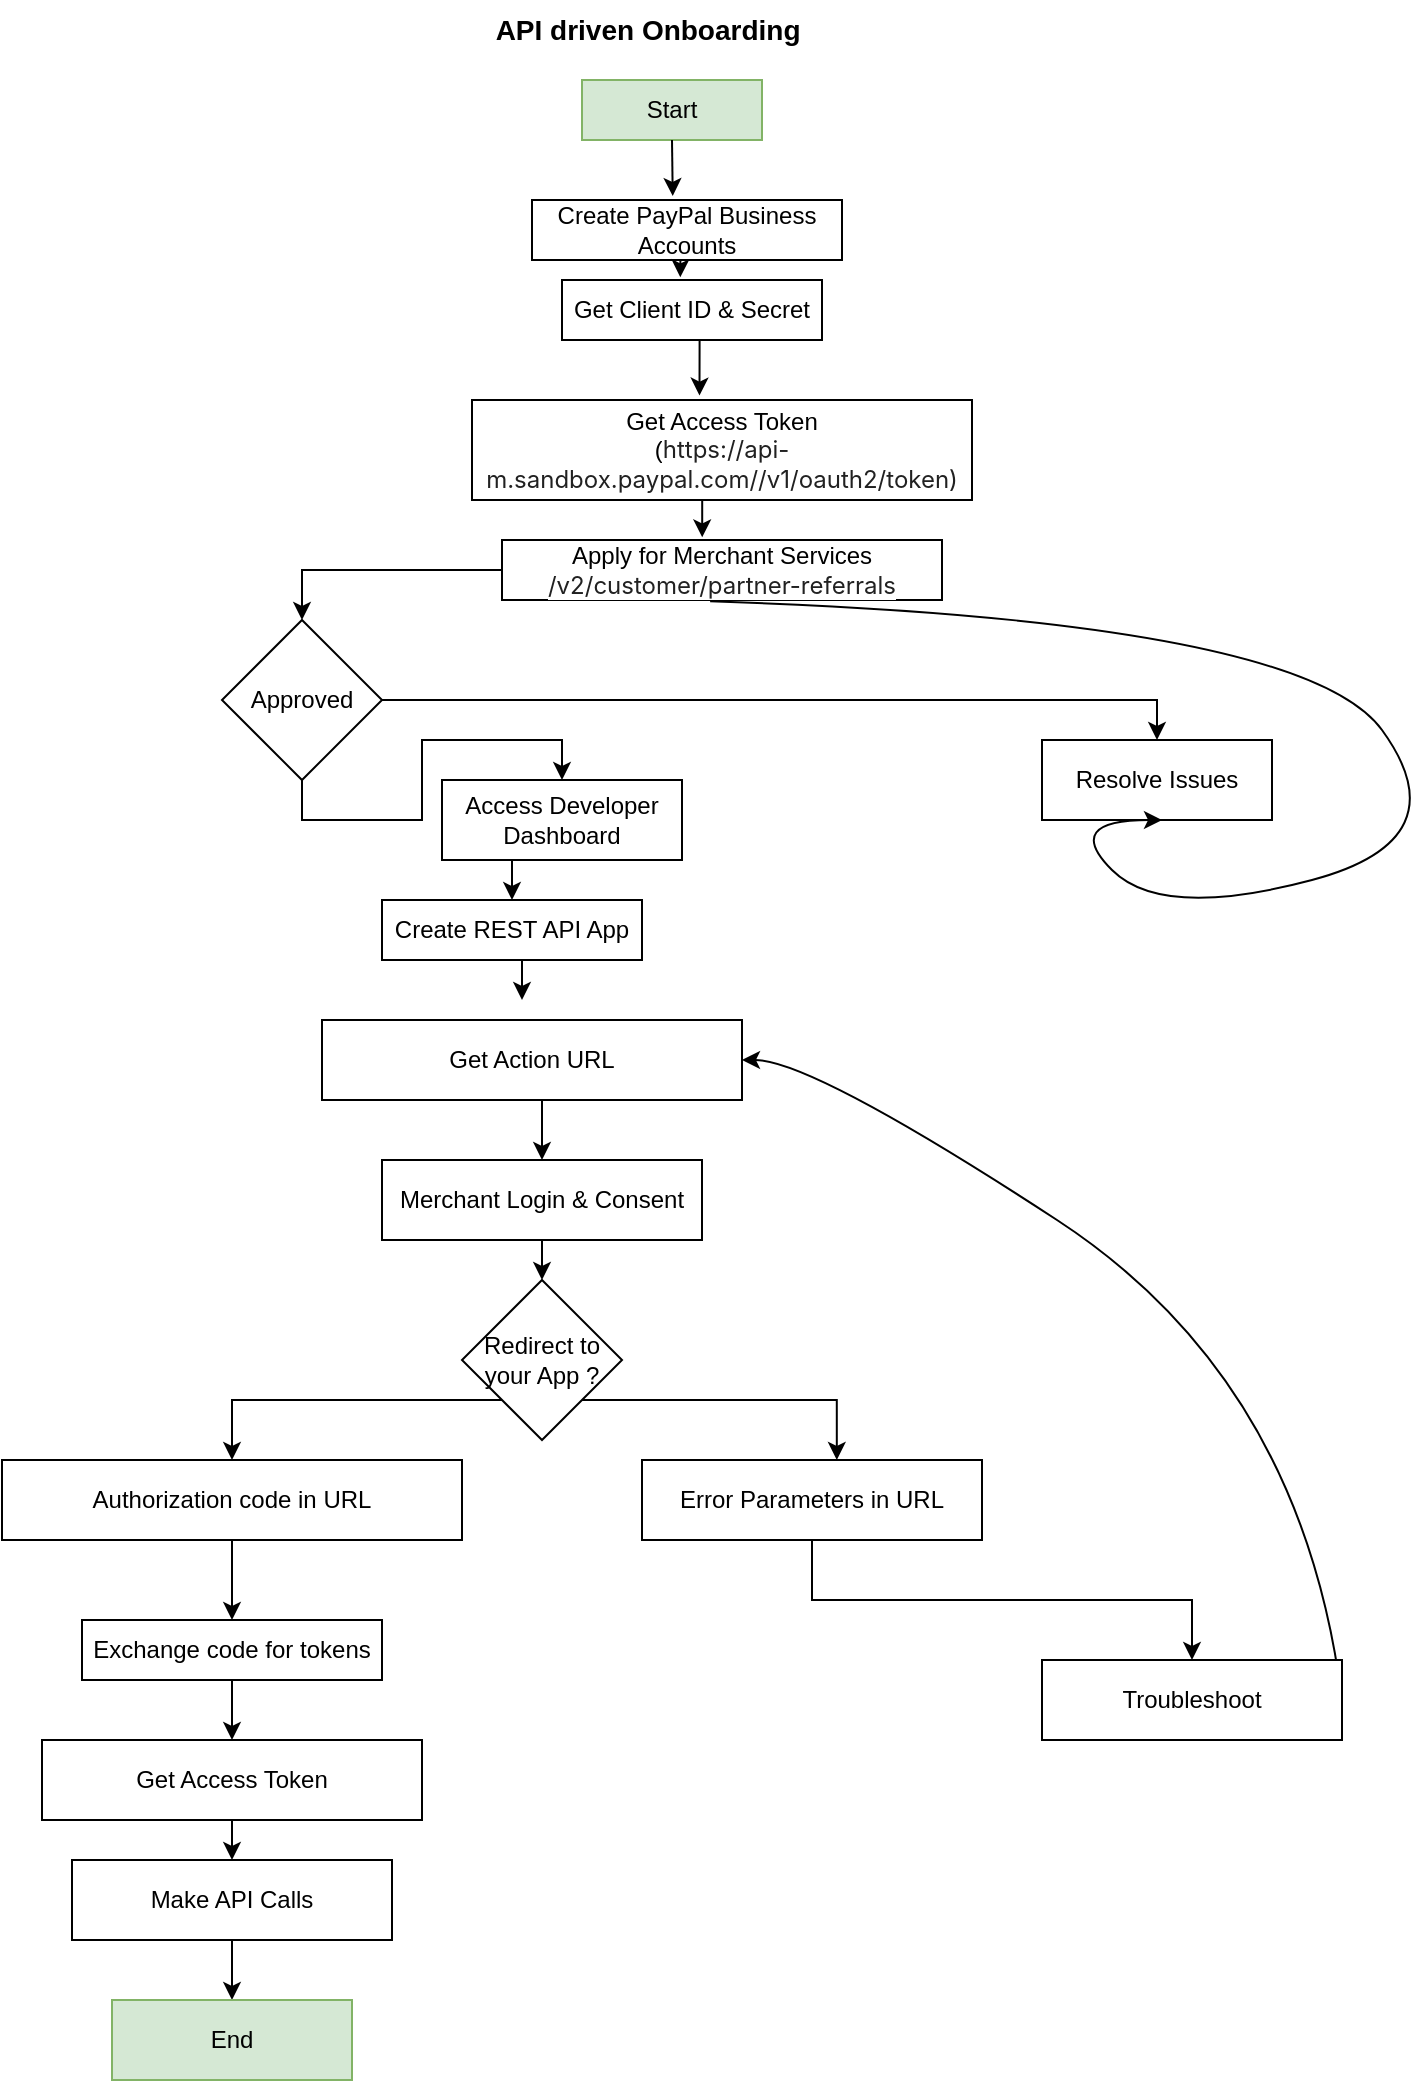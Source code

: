 <mxfile version="27.1.4" pages="2">
  <diagram name="API_driven_Onboarding" id="wWZD42jAFgPFImZ6PZbN">
    <mxGraphModel dx="778" dy="460" grid="1" gridSize="10" guides="1" tooltips="1" connect="1" arrows="1" fold="1" page="1" pageScale="1" pageWidth="850" pageHeight="1100" math="0" shadow="0">
      <root>
        <mxCell id="0" />
        <mxCell id="1" parent="0" />
        <mxCell id="_dLaWfmIIYTCIAaOerGN-1" value="Start" style="rounded=0;whiteSpace=wrap;html=1;fillColor=#d5e8d4;strokeColor=#82b366;" parent="1" vertex="1">
          <mxGeometry x="330" y="90" width="90" height="30" as="geometry" />
        </mxCell>
        <mxCell id="_dLaWfmIIYTCIAaOerGN-2" value="" style="curved=1;endArrow=classic;html=1;rounded=0;exitX=1;exitY=0.5;exitDx=0;exitDy=0;" parent="1" source="_dLaWfmIIYTCIAaOerGN-35" target="_dLaWfmIIYTCIAaOerGN-19" edge="1">
          <mxGeometry width="50" height="50" relative="1" as="geometry">
            <mxPoint x="445" y="630" as="sourcePoint" />
            <mxPoint x="495" y="580" as="targetPoint" />
            <Array as="points">
              <mxPoint x="690" y="740" />
              <mxPoint x="445" y="580" />
            </Array>
          </mxGeometry>
        </mxCell>
        <mxCell id="_dLaWfmIIYTCIAaOerGN-3" value="Create PayPal Business Accounts" style="rounded=0;whiteSpace=wrap;html=1;" parent="1" vertex="1">
          <mxGeometry x="305" y="150" width="155" height="30" as="geometry" />
        </mxCell>
        <mxCell id="_dLaWfmIIYTCIAaOerGN-4" style="edgeStyle=orthogonalEdgeStyle;rounded=0;orthogonalLoop=1;jettySize=auto;html=1;entryX=0.5;entryY=0;entryDx=0;entryDy=0;" parent="1" source="_dLaWfmIIYTCIAaOerGN-5" target="_dLaWfmIIYTCIAaOerGN-8" edge="1">
          <mxGeometry relative="1" as="geometry" />
        </mxCell>
        <mxCell id="_dLaWfmIIYTCIAaOerGN-5" value="Apply for Merchant Services&lt;br&gt;&lt;span style=&quot;color: rgb(33, 33, 33); font-family: Inter, system-ui, -apple-system, BlinkMacSystemFont, &amp;quot;Segoe UI&amp;quot;, Roboto, Oxygen, Ubuntu, Cantarell, &amp;quot;Fira Sans&amp;quot;, &amp;quot;Droid Sans&amp;quot;, Helvetica, Arial, sans-serif; text-align: left; white-space-collapse: preserve; background-color: rgb(255, 255, 255);&quot;&gt;/v2/customer/partner-referrals&lt;/span&gt;" style="rounded=0;whiteSpace=wrap;html=1;" parent="1" vertex="1">
          <mxGeometry x="290" y="320" width="220" height="30" as="geometry" />
        </mxCell>
        <mxCell id="_dLaWfmIIYTCIAaOerGN-6" style="edgeStyle=orthogonalEdgeStyle;rounded=0;orthogonalLoop=1;jettySize=auto;html=1;exitX=0.5;exitY=1;exitDx=0;exitDy=0;entryX=0.5;entryY=0;entryDx=0;entryDy=0;" parent="1" source="_dLaWfmIIYTCIAaOerGN-8" target="_dLaWfmIIYTCIAaOerGN-10" edge="1">
          <mxGeometry relative="1" as="geometry" />
        </mxCell>
        <mxCell id="_dLaWfmIIYTCIAaOerGN-7" style="edgeStyle=orthogonalEdgeStyle;rounded=0;orthogonalLoop=1;jettySize=auto;html=1;exitX=1;exitY=0.5;exitDx=0;exitDy=0;entryX=0.5;entryY=0;entryDx=0;entryDy=0;" parent="1" source="_dLaWfmIIYTCIAaOerGN-8" target="_dLaWfmIIYTCIAaOerGN-11" edge="1">
          <mxGeometry relative="1" as="geometry" />
        </mxCell>
        <mxCell id="_dLaWfmIIYTCIAaOerGN-8" value="Approved" style="rhombus;whiteSpace=wrap;html=1;" parent="1" vertex="1">
          <mxGeometry x="150" y="360" width="80" height="80" as="geometry" />
        </mxCell>
        <mxCell id="_dLaWfmIIYTCIAaOerGN-9" style="edgeStyle=orthogonalEdgeStyle;rounded=0;orthogonalLoop=1;jettySize=auto;html=1;exitX=0.5;exitY=1;exitDx=0;exitDy=0;entryX=0.5;entryY=0;entryDx=0;entryDy=0;" parent="1" source="_dLaWfmIIYTCIAaOerGN-10" target="_dLaWfmIIYTCIAaOerGN-15" edge="1">
          <mxGeometry relative="1" as="geometry" />
        </mxCell>
        <mxCell id="_dLaWfmIIYTCIAaOerGN-10" value="Access Developer Dashboard" style="rounded=0;whiteSpace=wrap;html=1;" parent="1" vertex="1">
          <mxGeometry x="260" y="440" width="120" height="40" as="geometry" />
        </mxCell>
        <mxCell id="_dLaWfmIIYTCIAaOerGN-11" value="Resolve Issues" style="rounded=0;whiteSpace=wrap;html=1;" parent="1" vertex="1">
          <mxGeometry x="560" y="420" width="115" height="40" as="geometry" />
        </mxCell>
        <mxCell id="_dLaWfmIIYTCIAaOerGN-12" style="edgeStyle=orthogonalEdgeStyle;rounded=0;orthogonalLoop=1;jettySize=auto;html=1;exitX=0.5;exitY=1;exitDx=0;exitDy=0;entryX=0.454;entryY=-0.067;entryDx=0;entryDy=0;entryPerimeter=0;" parent="1" source="_dLaWfmIIYTCIAaOerGN-1" target="_dLaWfmIIYTCIAaOerGN-3" edge="1">
          <mxGeometry relative="1" as="geometry" />
        </mxCell>
        <mxCell id="_dLaWfmIIYTCIAaOerGN-13" style="edgeStyle=orthogonalEdgeStyle;rounded=0;orthogonalLoop=1;jettySize=auto;html=1;exitX=0.5;exitY=1;exitDx=0;exitDy=0;entryX=0.455;entryY=-0.044;entryDx=0;entryDy=0;entryPerimeter=0;" parent="1" source="0DnkfBZBkiZkFcXIVfkG-6" target="_dLaWfmIIYTCIAaOerGN-5" edge="1">
          <mxGeometry relative="1" as="geometry" />
        </mxCell>
        <mxCell id="_dLaWfmIIYTCIAaOerGN-14" style="edgeStyle=orthogonalEdgeStyle;rounded=0;orthogonalLoop=1;jettySize=auto;html=1;exitX=0.5;exitY=1;exitDx=0;exitDy=0;entryX=0.5;entryY=0;entryDx=0;entryDy=0;" parent="1" source="_dLaWfmIIYTCIAaOerGN-15" edge="1">
          <mxGeometry relative="1" as="geometry">
            <mxPoint x="310" y="510" as="targetPoint" />
          </mxGeometry>
        </mxCell>
        <mxCell id="_dLaWfmIIYTCIAaOerGN-18" style="edgeStyle=orthogonalEdgeStyle;rounded=0;orthogonalLoop=1;jettySize=auto;html=1;exitX=0.5;exitY=1;exitDx=0;exitDy=0;entryX=0.5;entryY=0;entryDx=0;entryDy=0;" parent="1" source="_dLaWfmIIYTCIAaOerGN-19" target="_dLaWfmIIYTCIAaOerGN-21" edge="1">
          <mxGeometry relative="1" as="geometry" />
        </mxCell>
        <mxCell id="_dLaWfmIIYTCIAaOerGN-19" value="Get Action URL" style="rounded=0;whiteSpace=wrap;html=1;" parent="1" vertex="1">
          <mxGeometry x="200" y="560" width="210" height="40" as="geometry" />
        </mxCell>
        <mxCell id="_dLaWfmIIYTCIAaOerGN-20" style="edgeStyle=orthogonalEdgeStyle;rounded=0;orthogonalLoop=1;jettySize=auto;html=1;exitX=0.5;exitY=1;exitDx=0;exitDy=0;entryX=0.5;entryY=0;entryDx=0;entryDy=0;" parent="1" source="_dLaWfmIIYTCIAaOerGN-21" target="_dLaWfmIIYTCIAaOerGN-23" edge="1">
          <mxGeometry relative="1" as="geometry" />
        </mxCell>
        <mxCell id="_dLaWfmIIYTCIAaOerGN-21" value="Merchant Login &amp;amp; Consent" style="rounded=0;whiteSpace=wrap;html=1;" parent="1" vertex="1">
          <mxGeometry x="230" y="630" width="160" height="40" as="geometry" />
        </mxCell>
        <mxCell id="_dLaWfmIIYTCIAaOerGN-22" style="edgeStyle=orthogonalEdgeStyle;rounded=0;orthogonalLoop=1;jettySize=auto;html=1;exitX=0;exitY=1;exitDx=0;exitDy=0;entryX=0.5;entryY=0;entryDx=0;entryDy=0;" parent="1" source="_dLaWfmIIYTCIAaOerGN-23" target="_dLaWfmIIYTCIAaOerGN-25" edge="1">
          <mxGeometry relative="1" as="geometry">
            <Array as="points">
              <mxPoint x="155" y="750" />
            </Array>
          </mxGeometry>
        </mxCell>
        <mxCell id="_dLaWfmIIYTCIAaOerGN-23" value="Redirect to your App ?" style="rhombus;whiteSpace=wrap;html=1;" parent="1" vertex="1">
          <mxGeometry x="270" y="690" width="80" height="80" as="geometry" />
        </mxCell>
        <mxCell id="_dLaWfmIIYTCIAaOerGN-24" style="edgeStyle=orthogonalEdgeStyle;rounded=0;orthogonalLoop=1;jettySize=auto;html=1;exitX=0.5;exitY=1;exitDx=0;exitDy=0;entryX=0.5;entryY=0;entryDx=0;entryDy=0;" parent="1" source="_dLaWfmIIYTCIAaOerGN-25" target="_dLaWfmIIYTCIAaOerGN-32" edge="1">
          <mxGeometry relative="1" as="geometry" />
        </mxCell>
        <mxCell id="_dLaWfmIIYTCIAaOerGN-25" value="Authorization code in URL" style="rounded=0;whiteSpace=wrap;html=1;" parent="1" vertex="1">
          <mxGeometry x="40" y="780" width="230" height="40" as="geometry" />
        </mxCell>
        <mxCell id="_dLaWfmIIYTCIAaOerGN-26" style="edgeStyle=orthogonalEdgeStyle;rounded=0;orthogonalLoop=1;jettySize=auto;html=1;exitX=0.5;exitY=1;exitDx=0;exitDy=0;entryX=0.5;entryY=0;entryDx=0;entryDy=0;" parent="1" source="_dLaWfmIIYTCIAaOerGN-27" target="_dLaWfmIIYTCIAaOerGN-29" edge="1">
          <mxGeometry relative="1" as="geometry" />
        </mxCell>
        <mxCell id="_dLaWfmIIYTCIAaOerGN-27" value="Get Access Token" style="rounded=0;whiteSpace=wrap;html=1;" parent="1" vertex="1">
          <mxGeometry x="60" y="920" width="190" height="40" as="geometry" />
        </mxCell>
        <mxCell id="_dLaWfmIIYTCIAaOerGN-28" style="edgeStyle=orthogonalEdgeStyle;rounded=0;orthogonalLoop=1;jettySize=auto;html=1;exitX=0.5;exitY=1;exitDx=0;exitDy=0;entryX=0.5;entryY=0;entryDx=0;entryDy=0;" parent="1" source="_dLaWfmIIYTCIAaOerGN-29" target="_dLaWfmIIYTCIAaOerGN-30" edge="1">
          <mxGeometry relative="1" as="geometry" />
        </mxCell>
        <mxCell id="_dLaWfmIIYTCIAaOerGN-29" value="Make API Calls" style="rounded=0;whiteSpace=wrap;html=1;" parent="1" vertex="1">
          <mxGeometry x="75" y="980" width="160" height="40" as="geometry" />
        </mxCell>
        <mxCell id="_dLaWfmIIYTCIAaOerGN-30" value="End" style="rounded=0;whiteSpace=wrap;html=1;fillColor=#d5e8d4;strokeColor=#82b366;" parent="1" vertex="1">
          <mxGeometry x="95" y="1050" width="120" height="40" as="geometry" />
        </mxCell>
        <mxCell id="_dLaWfmIIYTCIAaOerGN-31" style="edgeStyle=orthogonalEdgeStyle;rounded=0;orthogonalLoop=1;jettySize=auto;html=1;exitX=0.5;exitY=1;exitDx=0;exitDy=0;entryX=0.5;entryY=0;entryDx=0;entryDy=0;" parent="1" source="_dLaWfmIIYTCIAaOerGN-32" target="_dLaWfmIIYTCIAaOerGN-27" edge="1">
          <mxGeometry relative="1" as="geometry" />
        </mxCell>
        <mxCell id="_dLaWfmIIYTCIAaOerGN-32" value="Exchange code for tokens" style="rounded=0;whiteSpace=wrap;html=1;" parent="1" vertex="1">
          <mxGeometry x="80" y="860" width="150" height="30" as="geometry" />
        </mxCell>
        <mxCell id="_dLaWfmIIYTCIAaOerGN-33" style="edgeStyle=orthogonalEdgeStyle;rounded=0;orthogonalLoop=1;jettySize=auto;html=1;exitX=0.5;exitY=1;exitDx=0;exitDy=0;entryX=0.5;entryY=0;entryDx=0;entryDy=0;" parent="1" source="_dLaWfmIIYTCIAaOerGN-34" target="_dLaWfmIIYTCIAaOerGN-35" edge="1">
          <mxGeometry relative="1" as="geometry" />
        </mxCell>
        <mxCell id="_dLaWfmIIYTCIAaOerGN-34" value="Error Parameters in URL" style="rounded=0;whiteSpace=wrap;html=1;" parent="1" vertex="1">
          <mxGeometry x="360" y="780" width="170" height="40" as="geometry" />
        </mxCell>
        <mxCell id="_dLaWfmIIYTCIAaOerGN-35" value="Troubleshoot" style="rounded=0;whiteSpace=wrap;html=1;" parent="1" vertex="1">
          <mxGeometry x="560" y="880" width="150" height="40" as="geometry" />
        </mxCell>
        <mxCell id="_dLaWfmIIYTCIAaOerGN-36" style="edgeStyle=orthogonalEdgeStyle;rounded=0;orthogonalLoop=1;jettySize=auto;html=1;exitX=1;exitY=1;exitDx=0;exitDy=0;entryX=0.573;entryY=0;entryDx=0;entryDy=0;entryPerimeter=0;" parent="1" source="_dLaWfmIIYTCIAaOerGN-23" target="_dLaWfmIIYTCIAaOerGN-34" edge="1">
          <mxGeometry relative="1" as="geometry" />
        </mxCell>
        <mxCell id="kklXYgPzfh_oWhYOKBbD-1" value="API driven Onboarding&amp;nbsp;" style="text;html=1;align=center;verticalAlign=middle;whiteSpace=wrap;rounded=0;fontStyle=1;fontSize=14;" parent="1" vertex="1">
          <mxGeometry x="285" y="50" width="160" height="30" as="geometry" />
        </mxCell>
        <mxCell id="0DnkfBZBkiZkFcXIVfkG-4" value="" style="edgeStyle=orthogonalEdgeStyle;rounded=0;orthogonalLoop=1;jettySize=auto;html=1;exitX=0.5;exitY=1;exitDx=0;exitDy=0;entryX=0.455;entryY=-0.044;entryDx=0;entryDy=0;entryPerimeter=0;" parent="1" source="_dLaWfmIIYTCIAaOerGN-3" target="0DnkfBZBkiZkFcXIVfkG-2" edge="1">
          <mxGeometry relative="1" as="geometry">
            <mxPoint x="383" y="180" as="sourcePoint" />
            <mxPoint x="390" y="239" as="targetPoint" />
          </mxGeometry>
        </mxCell>
        <mxCell id="0DnkfBZBkiZkFcXIVfkG-2" value="Get Client ID &amp;amp; Secret" style="rounded=0;whiteSpace=wrap;html=1;" parent="1" vertex="1">
          <mxGeometry x="320" y="190" width="130" height="30" as="geometry" />
        </mxCell>
        <mxCell id="0DnkfBZBkiZkFcXIVfkG-5" style="edgeStyle=orthogonalEdgeStyle;rounded=0;orthogonalLoop=1;jettySize=auto;html=1;exitX=0.5;exitY=1;exitDx=0;exitDy=0;entryX=0.5;entryY=0;entryDx=0;entryDy=0;" parent="1" source="_dLaWfmIIYTCIAaOerGN-15" edge="1">
          <mxGeometry relative="1" as="geometry">
            <mxPoint x="300" y="520" as="sourcePoint" />
            <mxPoint x="300" y="550" as="targetPoint" />
          </mxGeometry>
        </mxCell>
        <mxCell id="0DnkfBZBkiZkFcXIVfkG-8" value="" style="edgeStyle=orthogonalEdgeStyle;rounded=0;orthogonalLoop=1;jettySize=auto;html=1;exitX=0.5;exitY=1;exitDx=0;exitDy=0;entryX=0.5;entryY=0;entryDx=0;entryDy=0;" parent="1" target="_dLaWfmIIYTCIAaOerGN-15" edge="1">
          <mxGeometry relative="1" as="geometry">
            <mxPoint x="300" y="520" as="sourcePoint" />
            <mxPoint x="300" y="550" as="targetPoint" />
          </mxGeometry>
        </mxCell>
        <mxCell id="_dLaWfmIIYTCIAaOerGN-15" value="Create REST API App" style="rounded=0;whiteSpace=wrap;html=1;" parent="1" vertex="1">
          <mxGeometry x="230" y="500" width="130" height="30" as="geometry" />
        </mxCell>
        <mxCell id="0DnkfBZBkiZkFcXIVfkG-9" value="" style="edgeStyle=orthogonalEdgeStyle;rounded=0;orthogonalLoop=1;jettySize=auto;html=1;exitX=0.5;exitY=1;exitDx=0;exitDy=0;entryX=0.455;entryY=-0.044;entryDx=0;entryDy=0;entryPerimeter=0;" parent="1" source="0DnkfBZBkiZkFcXIVfkG-2" target="0DnkfBZBkiZkFcXIVfkG-6" edge="1">
          <mxGeometry relative="1" as="geometry">
            <mxPoint x="375" y="230" as="sourcePoint" />
            <mxPoint x="390" y="319" as="targetPoint" />
          </mxGeometry>
        </mxCell>
        <mxCell id="0DnkfBZBkiZkFcXIVfkG-6" value="Get Access Token &lt;br&gt;(&lt;span style=&quot;color: rgb(33, 33, 33); font-family: Inter, system-ui, -apple-system, BlinkMacSystemFont, &amp;quot;Segoe UI&amp;quot;, Roboto, Oxygen, Ubuntu, Cantarell, &amp;quot;Fira Sans&amp;quot;, &amp;quot;Droid Sans&amp;quot;, Helvetica, Arial, sans-serif; text-align: left; white-space-collapse: preserve; background-color: rgb(255, 255, 255);&quot;&gt;https://api-m.sandbox.paypal.com/&lt;/span&gt;&lt;span style=&quot;color: rgb(33, 33, 33); font-family: Inter, system-ui, -apple-system, BlinkMacSystemFont, &amp;quot;Segoe UI&amp;quot;, Roboto, Oxygen, Ubuntu, Cantarell, &amp;quot;Fira Sans&amp;quot;, &amp;quot;Droid Sans&amp;quot;, Helvetica, Arial, sans-serif; text-align: left; white-space-collapse: preserve; background-color: rgb(255, 255, 255);&quot;&gt;/v1/oauth2/token)&lt;/span&gt;" style="rounded=0;whiteSpace=wrap;html=1;" parent="1" vertex="1">
          <mxGeometry x="275" y="250" width="250" height="50" as="geometry" />
        </mxCell>
        <mxCell id="LYH2kiVl-Ig2eaK8wPI--2" value="" style="curved=1;endArrow=classic;html=1;rounded=0;exitX=0.473;exitY=1.022;exitDx=0;exitDy=0;exitPerimeter=0;" parent="1" source="_dLaWfmIIYTCIAaOerGN-5" edge="1">
          <mxGeometry width="50" height="50" relative="1" as="geometry">
            <mxPoint x="620" y="310" as="sourcePoint" />
            <mxPoint x="620" y="460" as="targetPoint" />
            <Array as="points">
              <mxPoint x="690" y="360" />
              <mxPoint x="770" y="470" />
              <mxPoint x="620" y="510" />
              <mxPoint x="570" y="460" />
            </Array>
          </mxGeometry>
        </mxCell>
      </root>
    </mxGraphModel>
  </diagram>
  <diagram id="QfbBK8lO0MnmvMkJf9D4" name="Business_Account_Onboarding_Manual_Process">
    <mxGraphModel grid="1" page="1" gridSize="10" guides="1" tooltips="1" connect="1" arrows="1" fold="1" pageScale="1" pageWidth="850" pageHeight="1100" math="0" shadow="0">
      <root>
        <mxCell id="0" />
        <mxCell id="1" parent="0" />
        <mxCell id="jk72Cgu8Y6E74k1PlKQX-1" value="Business Account Onboarding - Manual Process" style="text;html=1;align=center;verticalAlign=middle;whiteSpace=wrap;rounded=0;fontSize=14;fontStyle=1" parent="1" vertex="1">
          <mxGeometry x="280" y="40" width="280" height="30" as="geometry" />
        </mxCell>
        <mxCell id="Ef3LMupbQL8ZXkhZZ35Q-6" style="edgeStyle=orthogonalEdgeStyle;rounded=0;orthogonalLoop=1;jettySize=auto;html=1;exitX=0.5;exitY=1;exitDx=0;exitDy=0;entryX=0.5;entryY=0;entryDx=0;entryDy=0;" parent="1" source="JIbJfcNN-nFoBIgTuptf-1" target="JIbJfcNN-nFoBIgTuptf-2" edge="1">
          <mxGeometry relative="1" as="geometry" />
        </mxCell>
        <mxCell id="JIbJfcNN-nFoBIgTuptf-1" value="Start" style="rounded=0;whiteSpace=wrap;html=1;fillColor=#d5e8d4;strokeColor=#82b366;" parent="1" vertex="1">
          <mxGeometry x="364" y="80" width="95" height="30" as="geometry" />
        </mxCell>
        <mxCell id="Ef3LMupbQL8ZXkhZZ35Q-8" style="edgeStyle=orthogonalEdgeStyle;rounded=0;orthogonalLoop=1;jettySize=auto;html=1;exitX=0.5;exitY=1;exitDx=0;exitDy=0;" parent="1" source="JIbJfcNN-nFoBIgTuptf-2" target="JIbJfcNN-nFoBIgTuptf-3" edge="1">
          <mxGeometry relative="1" as="geometry" />
        </mxCell>
        <mxCell id="JIbJfcNN-nFoBIgTuptf-2" value="Visit PayPal Business Signup" style="rounded=0;whiteSpace=wrap;html=1;" parent="1" vertex="1">
          <mxGeometry x="320" y="150" width="183" height="30" as="geometry" />
        </mxCell>
        <mxCell id="Ef3LMupbQL8ZXkhZZ35Q-9" style="edgeStyle=orthogonalEdgeStyle;rounded=0;orthogonalLoop=1;jettySize=auto;html=1;exitX=0.5;exitY=1;exitDx=0;exitDy=0;entryX=0.5;entryY=0;entryDx=0;entryDy=0;" parent="1" source="JIbJfcNN-nFoBIgTuptf-3" target="JIbJfcNN-nFoBIgTuptf-4" edge="1">
          <mxGeometry relative="1" as="geometry" />
        </mxCell>
        <mxCell id="JIbJfcNN-nFoBIgTuptf-3" value="Select Business Account Type" style="rounded=0;whiteSpace=wrap;html=1;" parent="1" vertex="1">
          <mxGeometry x="349" y="220" width="125" height="40" as="geometry" />
        </mxCell>
        <mxCell id="Ef3LMupbQL8ZXkhZZ35Q-5" style="edgeStyle=orthogonalEdgeStyle;rounded=0;orthogonalLoop=1;jettySize=auto;html=1;exitX=0.5;exitY=1;exitDx=0;exitDy=0;" parent="1" source="JIbJfcNN-nFoBIgTuptf-4" target="JIbJfcNN-nFoBIgTuptf-8" edge="1">
          <mxGeometry relative="1" as="geometry" />
        </mxCell>
        <mxCell id="JIbJfcNN-nFoBIgTuptf-4" value="Enter Business Details" style="rounded=0;whiteSpace=wrap;html=1;" parent="1" vertex="1">
          <mxGeometry x="343" y="290" width="137" height="30" as="geometry" />
        </mxCell>
        <mxCell id="JIbJfcNN-nFoBIgTuptf-7" value="&lt;ul&gt;&lt;li&gt;Legal Business Name&lt;/li&gt;&lt;li&gt;&lt;span style=&quot;background-color: transparent; color: light-dark(rgb(0, 0, 0), rgb(255, 255, 255));&quot;&gt;Business Address&lt;/span&gt;&lt;/li&gt;&lt;li&gt;&lt;span style=&quot;background-color: transparent; color: light-dark(rgb(0, 0, 0), rgb(255, 255, 255));&quot;&gt;Business Type&lt;/span&gt;&lt;/li&gt;&lt;li&gt;Contact Information&lt;/li&gt;&lt;/ul&gt;" style="text;html=1;align=left;verticalAlign=middle;whiteSpace=wrap;rounded=0;labelBorderColor=none;strokeColor=default;" parent="1" vertex="1">
          <mxGeometry x="530" y="270" width="190" height="80" as="geometry" />
        </mxCell>
        <mxCell id="Ef3LMupbQL8ZXkhZZ35Q-10" value="&lt;b&gt;New User&lt;/b&gt;" style="edgeStyle=orthogonalEdgeStyle;rounded=0;orthogonalLoop=1;jettySize=auto;html=1;exitX=0;exitY=1;exitDx=0;exitDy=0;entryX=0.5;entryY=0;entryDx=0;entryDy=0;" parent="1" source="JIbJfcNN-nFoBIgTuptf-8" target="JIbJfcNN-nFoBIgTuptf-15" edge="1">
          <mxGeometry relative="1" as="geometry" />
        </mxCell>
        <mxCell id="Ef3LMupbQL8ZXkhZZ35Q-11" value="&lt;b&gt;Existing Personal User&lt;/b&gt;" style="edgeStyle=orthogonalEdgeStyle;rounded=0;orthogonalLoop=1;jettySize=auto;html=1;exitX=0.5;exitY=1;exitDx=0;exitDy=0;" parent="1" source="JIbJfcNN-nFoBIgTuptf-8" target="JIbJfcNN-nFoBIgTuptf-9" edge="1">
          <mxGeometry relative="1" as="geometry" />
        </mxCell>
        <mxCell id="JIbJfcNN-nFoBIgTuptf-8" value="New or Existing User" style="rhombus;whiteSpace=wrap;html=1;" parent="1" vertex="1">
          <mxGeometry x="347.25" y="360" width="128.5" height="90" as="geometry" />
        </mxCell>
        <mxCell id="Ef3LMupbQL8ZXkhZZ35Q-13" style="edgeStyle=orthogonalEdgeStyle;rounded=0;orthogonalLoop=1;jettySize=auto;html=1;exitX=0.5;exitY=1;exitDx=0;exitDy=0;entryX=0.5;entryY=0;entryDx=0;entryDy=0;" parent="1" source="JIbJfcNN-nFoBIgTuptf-9" target="JIbJfcNN-nFoBIgTuptf-12" edge="1">
          <mxGeometry relative="1" as="geometry" />
        </mxCell>
        <mxCell id="JIbJfcNN-nFoBIgTuptf-9" value="Upgrade to Business Account" style="rounded=0;whiteSpace=wrap;html=1;" parent="1" vertex="1">
          <mxGeometry x="351.5" y="490" width="120" height="40" as="geometry" />
        </mxCell>
        <mxCell id="JIbJfcNN-nFoBIgTuptf-11" style="edgeStyle=orthogonalEdgeStyle;rounded=0;orthogonalLoop=1;jettySize=auto;html=1;exitX=0.5;exitY=1;exitDx=0;exitDy=0;" parent="1" source="JIbJfcNN-nFoBIgTuptf-9" target="JIbJfcNN-nFoBIgTuptf-9" edge="1">
          <mxGeometry relative="1" as="geometry" />
        </mxCell>
        <mxCell id="JIbJfcNN-nFoBIgTuptf-14" value="" style="edgeStyle=orthogonalEdgeStyle;rounded=0;orthogonalLoop=1;jettySize=auto;html=1;" parent="1" source="JIbJfcNN-nFoBIgTuptf-12" target="JIbJfcNN-nFoBIgTuptf-13" edge="1">
          <mxGeometry relative="1" as="geometry" />
        </mxCell>
        <mxCell id="JIbJfcNN-nFoBIgTuptf-12" value="Verify Email Address" style="rounded=0;whiteSpace=wrap;html=1;" parent="1" vertex="1">
          <mxGeometry x="355.75" y="560" width="120" height="40" as="geometry" />
        </mxCell>
        <mxCell id="Ef3LMupbQL8ZXkhZZ35Q-15" style="edgeStyle=orthogonalEdgeStyle;rounded=0;orthogonalLoop=1;jettySize=auto;html=1;exitX=0.5;exitY=1;exitDx=0;exitDy=0;" parent="1" source="JIbJfcNN-nFoBIgTuptf-13" target="JIbJfcNN-nFoBIgTuptf-16" edge="1">
          <mxGeometry relative="1" as="geometry" />
        </mxCell>
        <mxCell id="JIbJfcNN-nFoBIgTuptf-13" value="Submit Business Documentation (KYC)" style="rounded=0;whiteSpace=wrap;html=1;" parent="1" vertex="1">
          <mxGeometry x="355.75" y="640" width="120" height="40" as="geometry" />
        </mxCell>
        <mxCell id="Ef3LMupbQL8ZXkhZZ35Q-14" style="edgeStyle=orthogonalEdgeStyle;rounded=0;orthogonalLoop=1;jettySize=auto;html=1;entryX=0;entryY=0.5;entryDx=0;entryDy=0;" parent="1" source="JIbJfcNN-nFoBIgTuptf-15" target="JIbJfcNN-nFoBIgTuptf-12" edge="1">
          <mxGeometry relative="1" as="geometry" />
        </mxCell>
        <mxCell id="JIbJfcNN-nFoBIgTuptf-15" value="Create Paypal Account" style="rounded=0;whiteSpace=wrap;html=1;" parent="1" vertex="1">
          <mxGeometry x="120" y="450" width="120" height="45" as="geometry" />
        </mxCell>
        <mxCell id="Ef3LMupbQL8ZXkhZZ35Q-16" value="Approved" style="edgeStyle=orthogonalEdgeStyle;rounded=0;orthogonalLoop=1;jettySize=auto;html=1;exitX=0;exitY=1;exitDx=0;exitDy=0;fontStyle=1" parent="1" source="JIbJfcNN-nFoBIgTuptf-16" target="JIbJfcNN-nFoBIgTuptf-19" edge="1">
          <mxGeometry x="0.698" relative="1" as="geometry">
            <mxPoint as="offset" />
          </mxGeometry>
        </mxCell>
        <mxCell id="Ef3LMupbQL8ZXkhZZ35Q-22" value="&lt;b&gt;Pending&lt;/b&gt;" style="edgeStyle=orthogonalEdgeStyle;rounded=0;orthogonalLoop=1;jettySize=auto;html=1;exitX=0.5;exitY=1;exitDx=0;exitDy=0;entryX=0.5;entryY=0;entryDx=0;entryDy=0;" parent="1" source="JIbJfcNN-nFoBIgTuptf-16" target="JIbJfcNN-nFoBIgTuptf-20" edge="1">
          <mxGeometry relative="1" as="geometry" />
        </mxCell>
        <mxCell id="JIbJfcNN-nFoBIgTuptf-16" value="Verification Status" style="rhombus;whiteSpace=wrap;html=1;" parent="1" vertex="1">
          <mxGeometry x="351.5" y="730" width="127.5" height="100" as="geometry" />
        </mxCell>
        <mxCell id="Ef3LMupbQL8ZXkhZZ35Q-19" style="edgeStyle=orthogonalEdgeStyle;rounded=0;orthogonalLoop=1;jettySize=auto;html=1;exitX=0.5;exitY=1;exitDx=0;exitDy=0;" parent="1" source="JIbJfcNN-nFoBIgTuptf-19" target="JIbJfcNN-nFoBIgTuptf-22" edge="1">
          <mxGeometry relative="1" as="geometry" />
        </mxCell>
        <mxCell id="JIbJfcNN-nFoBIgTuptf-19" value="Link Bank Account" style="rounded=0;whiteSpace=wrap;html=1;" parent="1" vertex="1">
          <mxGeometry x="190" y="870" width="120" height="30" as="geometry" />
        </mxCell>
        <mxCell id="JIbJfcNN-nFoBIgTuptf-20" value="Manual Review" style="rounded=0;whiteSpace=wrap;html=1;fillColor=#ffe6cc;strokeColor=#d79b00;" parent="1" vertex="1">
          <mxGeometry x="355.25" y="875" width="120" height="35" as="geometry" />
        </mxCell>
        <mxCell id="JIbJfcNN-nFoBIgTuptf-21" value="Resubmit Documents" style="rounded=0;whiteSpace=wrap;html=1;fillColor=#f8cecc;strokeColor=#FF3333;" parent="1" vertex="1">
          <mxGeometry x="570" y="870" width="120" height="40" as="geometry" />
        </mxCell>
        <mxCell id="Ef3LMupbQL8ZXkhZZ35Q-20" style="edgeStyle=orthogonalEdgeStyle;rounded=0;orthogonalLoop=1;jettySize=auto;html=1;exitX=0.5;exitY=1;exitDx=0;exitDy=0;entryX=0.5;entryY=0;entryDx=0;entryDy=0;" parent="1" source="JIbJfcNN-nFoBIgTuptf-22" target="JIbJfcNN-nFoBIgTuptf-23" edge="1">
          <mxGeometry relative="1" as="geometry" />
        </mxCell>
        <mxCell id="JIbJfcNN-nFoBIgTuptf-22" value="Select Payment Solutions" style="rounded=0;whiteSpace=wrap;html=1;" parent="1" vertex="1">
          <mxGeometry x="190" y="930" width="120" height="40" as="geometry" />
        </mxCell>
        <mxCell id="Ef3LMupbQL8ZXkhZZ35Q-21" style="edgeStyle=orthogonalEdgeStyle;rounded=0;orthogonalLoop=1;jettySize=auto;html=1;exitX=0.5;exitY=1;exitDx=0;exitDy=0;" parent="1" source="JIbJfcNN-nFoBIgTuptf-23" target="JIbJfcNN-nFoBIgTuptf-24" edge="1">
          <mxGeometry relative="1" as="geometry" />
        </mxCell>
        <mxCell id="JIbJfcNN-nFoBIgTuptf-23" value="Accept Legal Agreements" style="rounded=0;whiteSpace=wrap;html=1;" parent="1" vertex="1">
          <mxGeometry x="190" y="1000" width="120" height="40" as="geometry" />
        </mxCell>
        <mxCell id="JIbJfcNN-nFoBIgTuptf-24" value="Account Activated" style="rounded=0;whiteSpace=wrap;html=1;fillColor=#d5e8d4;strokeColor=#82b366;" parent="1" vertex="1">
          <mxGeometry x="190" y="1060" width="120" height="30" as="geometry" />
        </mxCell>
        <mxCell id="Ef3LMupbQL8ZXkhZZ35Q-18" value="&lt;b&gt;Rejected&lt;/b&gt;" style="edgeStyle=orthogonalEdgeStyle;rounded=0;orthogonalLoop=1;jettySize=auto;html=1;exitX=1;exitY=0.5;exitDx=0;exitDy=0;entryX=0.572;entryY=0.011;entryDx=0;entryDy=0;entryPerimeter=0;" parent="1" source="JIbJfcNN-nFoBIgTuptf-16" target="JIbJfcNN-nFoBIgTuptf-21" edge="1">
          <mxGeometry x="0.836" relative="1" as="geometry">
            <Array as="points">
              <mxPoint x="479" y="810" />
              <mxPoint x="639" y="810" />
            </Array>
            <mxPoint as="offset" />
          </mxGeometry>
        </mxCell>
      </root>
    </mxGraphModel>
  </diagram>
</mxfile>
